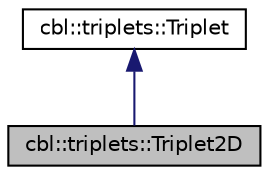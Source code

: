 digraph "cbl::triplets::Triplet2D"
{
  edge [fontname="Helvetica",fontsize="10",labelfontname="Helvetica",labelfontsize="10"];
  node [fontname="Helvetica",fontsize="10",shape=record];
  Node2 [label="cbl::triplets::Triplet2D",height=0.2,width=0.4,color="black", fillcolor="grey75", style="filled", fontcolor="black"];
  Node3 -> Node2 [dir="back",color="midnightblue",fontsize="10",style="solid",fontname="Helvetica"];
  Node3 [label="cbl::triplets::Triplet",height=0.2,width=0.4,color="black", fillcolor="white", style="filled",URL="$d3/d3c/classcbl_1_1triplets_1_1Triplet.html",tooltip="The class Triplet. "];
}
